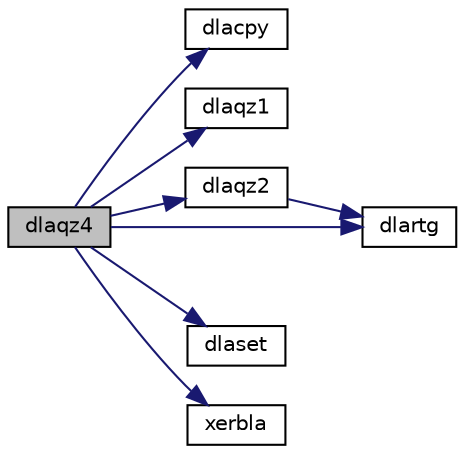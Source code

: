 digraph "dlaqz4"
{
 // LATEX_PDF_SIZE
  edge [fontname="Helvetica",fontsize="10",labelfontname="Helvetica",labelfontsize="10"];
  node [fontname="Helvetica",fontsize="10",shape=record];
  rankdir="LR";
  Node1 [label="dlaqz4",height=0.2,width=0.4,color="black", fillcolor="grey75", style="filled", fontcolor="black",tooltip="DLAQZ4"];
  Node1 -> Node2 [color="midnightblue",fontsize="10",style="solid",fontname="Helvetica"];
  Node2 [label="dlacpy",height=0.2,width=0.4,color="black", fillcolor="white", style="filled",URL="$dlacpy_8f.html#a7eb8731ffab2734378157c40964bf788",tooltip="DLACPY copies all or part of one two-dimensional array to another."];
  Node1 -> Node3 [color="midnightblue",fontsize="10",style="solid",fontname="Helvetica"];
  Node3 [label="dlaqz1",height=0.2,width=0.4,color="black", fillcolor="white", style="filled",URL="$dlaqz1_8f.html#a9fca1a0bcfff832865e030cf4d53130a",tooltip="DLAQZ1"];
  Node1 -> Node4 [color="midnightblue",fontsize="10",style="solid",fontname="Helvetica"];
  Node4 [label="dlaqz2",height=0.2,width=0.4,color="black", fillcolor="white", style="filled",URL="$dlaqz2_8f.html#ac21721bac1e14d0f8e023b2ed6371698",tooltip="DLAQZ2"];
  Node4 -> Node5 [color="midnightblue",fontsize="10",style="solid",fontname="Helvetica"];
  Node5 [label="dlartg",height=0.2,width=0.4,color="black", fillcolor="white", style="filled",URL="$dlartg_8f90.html#a86f8f877eaea0386cdc2c3c175d9ea88",tooltip="DLARTG generates a plane rotation with real cosine and real sine."];
  Node1 -> Node5 [color="midnightblue",fontsize="10",style="solid",fontname="Helvetica"];
  Node1 -> Node6 [color="midnightblue",fontsize="10",style="solid",fontname="Helvetica"];
  Node6 [label="dlaset",height=0.2,width=0.4,color="black", fillcolor="white", style="filled",URL="$dlaset_8f.html#a89e332374c7cd87e5db54bfe21550bc3",tooltip="DLASET initializes the off-diagonal elements and the diagonal elements of a matrix to given values."];
  Node1 -> Node7 [color="midnightblue",fontsize="10",style="solid",fontname="Helvetica"];
  Node7 [label="xerbla",height=0.2,width=0.4,color="black", fillcolor="white", style="filled",URL="$xerbla_8f.html#a377ee61015baf8dea7770b3a404b1c07",tooltip="XERBLA"];
}
